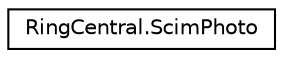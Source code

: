 digraph "Graphical Class Hierarchy"
{
 // LATEX_PDF_SIZE
  edge [fontname="Helvetica",fontsize="10",labelfontname="Helvetica",labelfontsize="10"];
  node [fontname="Helvetica",fontsize="10",shape=record];
  rankdir="LR";
  Node0 [label="RingCentral.ScimPhoto",height=0.2,width=0.4,color="black", fillcolor="white", style="filled",URL="$classRingCentral_1_1ScimPhoto.html",tooltip=" "];
}
